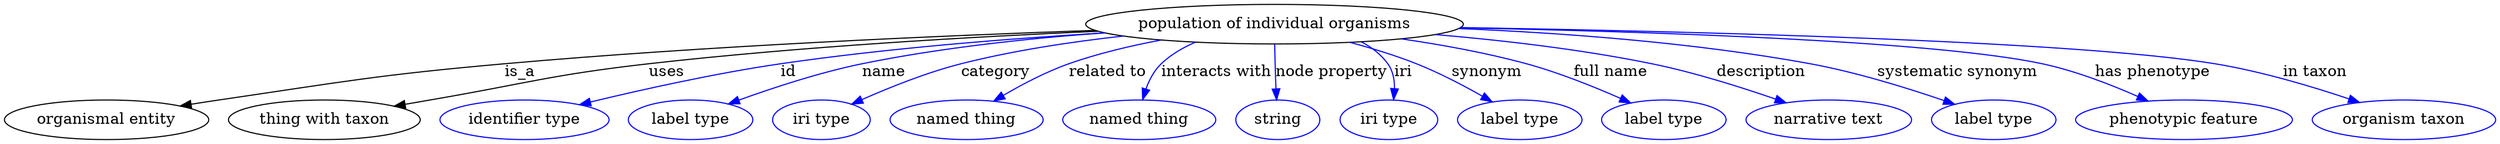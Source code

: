 digraph {
	graph [bb="0,0,1822.3,122"];
	node [label="\N"];
	"population of individual organisms"	 [height=0.5,
		label="population of individual organisms",
		pos="927.6,104",
		width=3.722];
	"organismal entity"	 [height=0.5,
		pos="71.597,18",
		width=1.9888];
	"population of individual organisms" -> "organismal entity"	 [label=is_a,
		lp="380.87,61",
		pos="e,124.21,30.267 799.23,98.736 685.85,93.369 516.17,83.59 369.04,68 272.34,57.753 248.22,53.67 152.6,36 146.55,34.883 140.28,33.639 \
134.01,32.341"];
	"thing with taxon"	 [height=0.5,
		pos="229.6,18",
		width=1.891];
	"population of individual organisms" -> "thing with taxon"	 [label=uses,
		lp="495.65,61",
		pos="e,280.29,30.061 803.3,97.23 714.06,91.564 591.06,82.11 483.49,68 404.7,57.666 385.42,52.049 307.6,36 301.93,34.831 296.04,33.566 \
290.16,32.268"];
	id	 [color=blue,
		height=0.5,
		label="identifier type",
		pos="375.6,18",
		width=1.652];
	"population of individual organisms" -> id	 [color=blue,
		label=id,
		lp="581.04,61",
		pos="e,420.19,29.936 807.8,95.9 739.24,90.236 651.78,81.272 574.71,68 515.6,57.821 501.73,50.786 443.6,36 439.22,34.886 434.68,33.718 \
430.13,32.535",
		style=solid];
	name	 [color=blue,
		height=0.5,
		label="label type",
		pos="497.6,18",
		width=1.2425];
	"population of individual organisms" -> name	 [color=blue,
		label=name,
		lp="650.76,61",
		pos="e,527.88,31.249 809.17,95.539 755.57,90.148 691.71,81.538 635.28,68 601.47,59.89 564.51,46.183 537.4,35.169",
		style=solid];
	category	 [color=blue,
		height=0.5,
		label="iri type",
		pos="595.6,18",
		width=0.9834];
	"population of individual organisms" -> category	 [color=blue,
		label=category,
		lp="730.69,61",
		pos="e,619.96,31.245 823.07,92.732 785.77,87.211 743.75,79.251 706.4,68 679.47,59.886 650.55,46.669 629.01,35.861",
		style=solid];
	"related to"	 [color=blue,
		height=0.5,
		label="named thing",
		pos="702.6,18",
		width=1.5019];
	"population of individual organisms" -> "related to"	 [color=blue,
		label="related to",
		lp="810.83,61",
		pos="e,725.13,34.416 850.62,89.245 828.69,83.829 805.07,76.808 784.12,68 766.63,60.646 748.51,49.894 733.81,40.243",
		style=solid];
	"interacts with"	 [color=blue,
		height=0.5,
		label="named thing",
		pos="828.6,18",
		width=1.5019];
	"population of individual organisms" -> "interacts with"	 [color=blue,
		label="interacts with",
		lp="887.5,61",
		pos="e,832.34,36.022 875.99,87.279 866.04,82.274 856.38,75.936 848.79,68 842.87,61.816 838.61,53.673 835.57,45.759",
		style=solid];
	"node property"	 [color=blue,
		height=0.5,
		label=string,
		pos="930.6,18",
		width=0.8403];
	"population of individual organisms" -> "node property"	 [color=blue,
		label="node property",
		lp="967.67,61",
		pos="e,929.36,36.307 927.72,85.943 927.84,76.436 928.05,64.584 928.45,54 928.55,51.572 928.66,49.052 928.79,46.525",
		style=solid];
	iri	 [color=blue,
		height=0.5,
		label="iri type",
		pos="1014.6,18",
		width=0.9834];
	"population of individual organisms" -> iri	 [color=blue,
		label=iri,
		lp="1019.8,61",
		pos="e,1015.7,36.286 982.79,87.462 991.9,82.515 1000.4,76.153 1006.6,68 1011.3,61.846 1013.7,54.014 1014.8,46.386",
		style=solid];
	synonym	 [color=blue,
		height=0.5,
		label="label type",
		pos="1112.6,18",
		width=1.2425];
	"population of individual organisms" -> synonym	 [color=blue,
		label=synonym,
		lp="1081.3,61",
		pos="e,1089.7,33.534 981.1,87.407 996.98,81.873 1014.2,75.25 1029.6,68 1047.3,59.661 1066,48.591 1081.2,38.988",
		style=solid];
	"full name"	 [color=blue,
		height=0.5,
		label="label type",
		pos="1219.6,18",
		width=1.2425];
	"population of individual organisms" -> "full name"	 [color=blue,
		label="full name",
		lp="1171.2,61",
		pos="e,1192.5,32.591 1018,90.578 1047.9,84.996 1081,77.547 1110.6,68 1135.7,59.905 1162.6,47.587 1183.4,37.203",
		style=solid];
	description	 [color=blue,
		height=0.5,
		label="narrative text",
		pos="1339.6,18",
		width=1.5834];
	"population of individual organisms" -> description	 [color=blue,
		label=description,
		lp="1279.7,61",
		pos="e,1305.9,32.534 1041.9,94.575 1091.5,89.057 1149.9,80.614 1201.6,68 1234.1,60.071 1269.6,47.114 1296.4,36.376",
		style=solid];
	"systematic synonym"	 [color=blue,
		height=0.5,
		label="label type",
		pos="1459.6,18",
		width=1.2425];
	"population of individual organisms" -> "systematic synonym"	 [color=blue,
		label="systematic synonym",
		lp="1420.6,61",
		pos="e,1428.5,31.144 1047.7,95.979 1142,89.09 1265.4,78.616 1314.6,68 1350.7,60.217 1390.2,46.197 1418.9,34.98",
		style=solid];
	"has phenotype"	 [color=blue,
		height=0.5,
		label="phenotypic feature",
		pos="1598.6,18",
		width=2.1155];
	"population of individual organisms" -> "has phenotype"	 [color=blue,
		label="has phenotype",
		lp="1565.8,61",
		pos="e,1567.8,34.581 1059.1,100.57 1197.1,96.055 1404.4,86.439 1481.6,68 1508.3,61.626 1536.6,49.661 1558.7,39.034",
		style=solid];
	"in taxon"	 [color=blue,
		height=0.5,
		label="organism taxon",
		pos="1757.6,18",
		width=1.7978];
	"population of individual organisms" -> "in taxon"	 [color=blue,
		label="in taxon",
		lp="1685.3,61",
		pos="e,1721.8,33.156 1060.4,101.29 1228.4,97.106 1508.1,87.449 1609.6,68 1645,61.215 1683.6,47.989 1712.4,36.844",
		style=solid];
}
